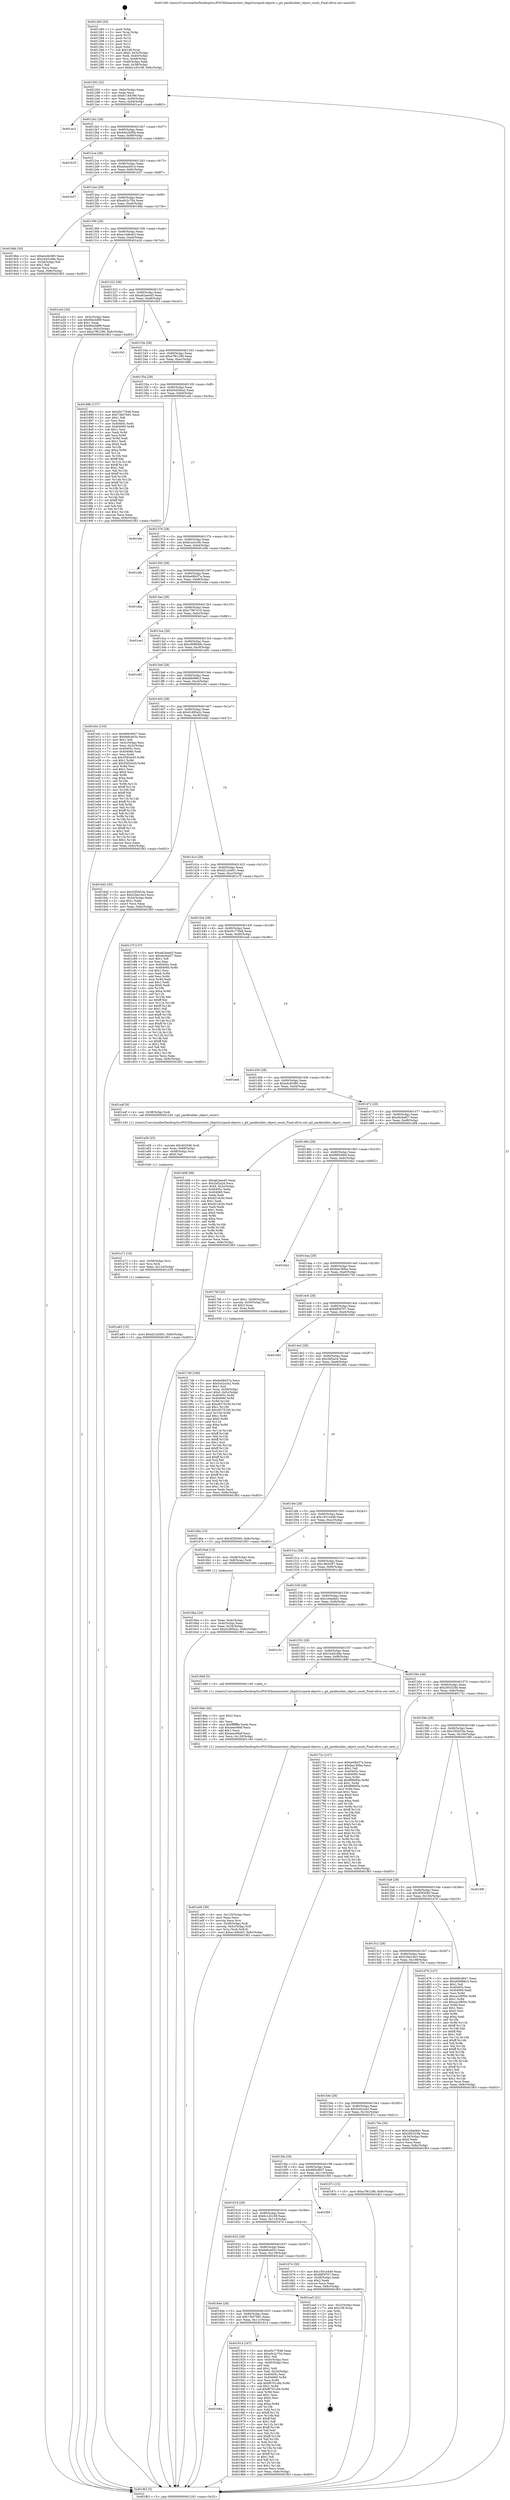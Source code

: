 digraph "0x401260" {
  label = "0x401260 (/mnt/c/Users/mathe/Desktop/tcc/POCII/binaries/extr_libgit2srcpack-objects.c_git_packbuilder_object_count_Final-ollvm.out::main(0))"
  labelloc = "t"
  node[shape=record]

  Entry [label="",width=0.3,height=0.3,shape=circle,fillcolor=black,style=filled]
  "0x401292" [label="{
     0x401292 [32]\l
     | [instrs]\l
     &nbsp;&nbsp;0x401292 \<+6\>: mov -0x8c(%rbp),%eax\l
     &nbsp;&nbsp;0x401298 \<+2\>: mov %eax,%ecx\l
     &nbsp;&nbsp;0x40129a \<+6\>: sub $0x91184399,%ecx\l
     &nbsp;&nbsp;0x4012a0 \<+6\>: mov %eax,-0x90(%rbp)\l
     &nbsp;&nbsp;0x4012a6 \<+6\>: mov %ecx,-0x94(%rbp)\l
     &nbsp;&nbsp;0x4012ac \<+6\>: je 0000000000401ac3 \<main+0x863\>\l
  }"]
  "0x401ac3" [label="{
     0x401ac3\l
  }", style=dashed]
  "0x4012b2" [label="{
     0x4012b2 [28]\l
     | [instrs]\l
     &nbsp;&nbsp;0x4012b2 \<+5\>: jmp 00000000004012b7 \<main+0x57\>\l
     &nbsp;&nbsp;0x4012b7 \<+6\>: mov -0x90(%rbp),%eax\l
     &nbsp;&nbsp;0x4012bd \<+5\>: sub $0x94e2b95b,%eax\l
     &nbsp;&nbsp;0x4012c2 \<+6\>: mov %eax,-0x98(%rbp)\l
     &nbsp;&nbsp;0x4012c8 \<+6\>: je 0000000000401b35 \<main+0x8d5\>\l
  }"]
  Exit [label="",width=0.3,height=0.3,shape=circle,fillcolor=black,style=filled,peripheries=2]
  "0x401b35" [label="{
     0x401b35\l
  }", style=dashed]
  "0x4012ce" [label="{
     0x4012ce [28]\l
     | [instrs]\l
     &nbsp;&nbsp;0x4012ce \<+5\>: jmp 00000000004012d3 \<main+0x73\>\l
     &nbsp;&nbsp;0x4012d3 \<+6\>: mov -0x90(%rbp),%eax\l
     &nbsp;&nbsp;0x4012d9 \<+5\>: sub $0xa0aa491d,%eax\l
     &nbsp;&nbsp;0x4012de \<+6\>: mov %eax,-0x9c(%rbp)\l
     &nbsp;&nbsp;0x4012e4 \<+6\>: je 0000000000401b57 \<main+0x8f7\>\l
  }"]
  "0x401a83" [label="{
     0x401a83 [15]\l
     | [instrs]\l
     &nbsp;&nbsp;0x401a83 \<+10\>: movl $0xd21a3d01,-0x8c(%rbp)\l
     &nbsp;&nbsp;0x401a8d \<+5\>: jmp 0000000000401f63 \<main+0xd03\>\l
  }"]
  "0x401b57" [label="{
     0x401b57\l
  }", style=dashed]
  "0x4012ea" [label="{
     0x4012ea [28]\l
     | [instrs]\l
     &nbsp;&nbsp;0x4012ea \<+5\>: jmp 00000000004012ef \<main+0x8f\>\l
     &nbsp;&nbsp;0x4012ef \<+6\>: mov -0x90(%rbp),%eax\l
     &nbsp;&nbsp;0x4012f5 \<+5\>: sub $0xa0c2c704,%eax\l
     &nbsp;&nbsp;0x4012fa \<+6\>: mov %eax,-0xa0(%rbp)\l
     &nbsp;&nbsp;0x401300 \<+6\>: je 00000000004019bb \<main+0x75b\>\l
  }"]
  "0x401a71" [label="{
     0x401a71 [18]\l
     | [instrs]\l
     &nbsp;&nbsp;0x401a71 \<+4\>: mov -0x58(%rbp),%rsi\l
     &nbsp;&nbsp;0x401a75 \<+3\>: mov %rsi,%rdi\l
     &nbsp;&nbsp;0x401a78 \<+6\>: mov %eax,-0x124(%rbp)\l
     &nbsp;&nbsp;0x401a7e \<+5\>: call 0000000000401030 \<free@plt\>\l
     | [calls]\l
     &nbsp;&nbsp;0x401030 \{1\} (unknown)\l
  }"]
  "0x4019bb" [label="{
     0x4019bb [30]\l
     | [instrs]\l
     &nbsp;&nbsp;0x4019bb \<+5\>: mov $0xe4c8c985,%eax\l
     &nbsp;&nbsp;0x4019c0 \<+5\>: mov $0x2445c48e,%ecx\l
     &nbsp;&nbsp;0x4019c5 \<+3\>: mov -0x2d(%rbp),%dl\l
     &nbsp;&nbsp;0x4019c8 \<+3\>: test $0x1,%dl\l
     &nbsp;&nbsp;0x4019cb \<+3\>: cmovne %ecx,%eax\l
     &nbsp;&nbsp;0x4019ce \<+6\>: mov %eax,-0x8c(%rbp)\l
     &nbsp;&nbsp;0x4019d4 \<+5\>: jmp 0000000000401f63 \<main+0xd03\>\l
  }"]
  "0x401306" [label="{
     0x401306 [28]\l
     | [instrs]\l
     &nbsp;&nbsp;0x401306 \<+5\>: jmp 000000000040130b \<main+0xab\>\l
     &nbsp;&nbsp;0x40130b \<+6\>: mov -0x90(%rbp),%eax\l
     &nbsp;&nbsp;0x401311 \<+5\>: sub $0xa1446a03,%eax\l
     &nbsp;&nbsp;0x401316 \<+6\>: mov %eax,-0xa4(%rbp)\l
     &nbsp;&nbsp;0x40131c \<+6\>: je 0000000000401a2d \<main+0x7cd\>\l
  }"]
  "0x401a58" [label="{
     0x401a58 [25]\l
     | [instrs]\l
     &nbsp;&nbsp;0x401a58 \<+10\>: movabs $0x4020d6,%rdi\l
     &nbsp;&nbsp;0x401a62 \<+4\>: mov %rax,-0x68(%rbp)\l
     &nbsp;&nbsp;0x401a66 \<+4\>: mov -0x68(%rbp),%rsi\l
     &nbsp;&nbsp;0x401a6a \<+2\>: mov $0x0,%al\l
     &nbsp;&nbsp;0x401a6c \<+5\>: call 0000000000401040 \<printf@plt\>\l
     | [calls]\l
     &nbsp;&nbsp;0x401040 \{1\} (unknown)\l
  }"]
  "0x401a2d" [label="{
     0x401a2d [34]\l
     | [instrs]\l
     &nbsp;&nbsp;0x401a2d \<+3\>: mov -0x5c(%rbp),%eax\l
     &nbsp;&nbsp;0x401a30 \<+5\>: sub $0x90ecb8f9,%eax\l
     &nbsp;&nbsp;0x401a35 \<+3\>: add $0x1,%eax\l
     &nbsp;&nbsp;0x401a38 \<+5\>: add $0x90ecb8f9,%eax\l
     &nbsp;&nbsp;0x401a3d \<+3\>: mov %eax,-0x5c(%rbp)\l
     &nbsp;&nbsp;0x401a40 \<+10\>: movl $0xa7f61296,-0x8c(%rbp)\l
     &nbsp;&nbsp;0x401a4a \<+5\>: jmp 0000000000401f63 \<main+0xd03\>\l
  }"]
  "0x401322" [label="{
     0x401322 [28]\l
     | [instrs]\l
     &nbsp;&nbsp;0x401322 \<+5\>: jmp 0000000000401327 \<main+0xc7\>\l
     &nbsp;&nbsp;0x401327 \<+6\>: mov -0x90(%rbp),%eax\l
     &nbsp;&nbsp;0x40132d \<+5\>: sub $0xa62aee45,%eax\l
     &nbsp;&nbsp;0x401332 \<+6\>: mov %eax,-0xa8(%rbp)\l
     &nbsp;&nbsp;0x401338 \<+6\>: je 0000000000401f43 \<main+0xce3\>\l
  }"]
  "0x401a06" [label="{
     0x401a06 [39]\l
     | [instrs]\l
     &nbsp;&nbsp;0x401a06 \<+6\>: mov -0x120(%rbp),%ecx\l
     &nbsp;&nbsp;0x401a0c \<+3\>: imul %eax,%ecx\l
     &nbsp;&nbsp;0x401a0f \<+3\>: movslq %ecx,%rsi\l
     &nbsp;&nbsp;0x401a12 \<+4\>: mov -0x58(%rbp),%rdi\l
     &nbsp;&nbsp;0x401a16 \<+4\>: movslq -0x5c(%rbp),%r8\l
     &nbsp;&nbsp;0x401a1a \<+4\>: mov %rsi,(%rdi,%r8,8)\l
     &nbsp;&nbsp;0x401a1e \<+10\>: movl $0xa1446a03,-0x8c(%rbp)\l
     &nbsp;&nbsp;0x401a28 \<+5\>: jmp 0000000000401f63 \<main+0xd03\>\l
  }"]
  "0x401f43" [label="{
     0x401f43\l
  }", style=dashed]
  "0x40133e" [label="{
     0x40133e [28]\l
     | [instrs]\l
     &nbsp;&nbsp;0x40133e \<+5\>: jmp 0000000000401343 \<main+0xe3\>\l
     &nbsp;&nbsp;0x401343 \<+6\>: mov -0x90(%rbp),%eax\l
     &nbsp;&nbsp;0x401349 \<+5\>: sub $0xa7f61296,%eax\l
     &nbsp;&nbsp;0x40134e \<+6\>: mov %eax,-0xac(%rbp)\l
     &nbsp;&nbsp;0x401354 \<+6\>: je 000000000040188b \<main+0x62b\>\l
  }"]
  "0x4019de" [label="{
     0x4019de [40]\l
     | [instrs]\l
     &nbsp;&nbsp;0x4019de \<+5\>: mov $0x2,%ecx\l
     &nbsp;&nbsp;0x4019e3 \<+1\>: cltd\l
     &nbsp;&nbsp;0x4019e4 \<+2\>: idiv %ecx\l
     &nbsp;&nbsp;0x4019e6 \<+6\>: imul $0xfffffffe,%edx,%ecx\l
     &nbsp;&nbsp;0x4019ec \<+6\>: sub $0xaeec66ef,%ecx\l
     &nbsp;&nbsp;0x4019f2 \<+3\>: add $0x1,%ecx\l
     &nbsp;&nbsp;0x4019f5 \<+6\>: add $0xaeec66ef,%ecx\l
     &nbsp;&nbsp;0x4019fb \<+6\>: mov %ecx,-0x120(%rbp)\l
     &nbsp;&nbsp;0x401a01 \<+5\>: call 0000000000401160 \<next_i\>\l
     | [calls]\l
     &nbsp;&nbsp;0x401160 \{1\} (/mnt/c/Users/mathe/Desktop/tcc/POCII/binaries/extr_libgit2srcpack-objects.c_git_packbuilder_object_count_Final-ollvm.out::next_i)\l
  }"]
  "0x40188b" [label="{
     0x40188b [137]\l
     | [instrs]\l
     &nbsp;&nbsp;0x40188b \<+5\>: mov $0xd5c77848,%eax\l
     &nbsp;&nbsp;0x401890 \<+5\>: mov $0x73b07b91,%ecx\l
     &nbsp;&nbsp;0x401895 \<+2\>: mov $0x1,%dl\l
     &nbsp;&nbsp;0x401897 \<+2\>: xor %esi,%esi\l
     &nbsp;&nbsp;0x401899 \<+7\>: mov 0x40405c,%edi\l
     &nbsp;&nbsp;0x4018a0 \<+8\>: mov 0x404060,%r8d\l
     &nbsp;&nbsp;0x4018a8 \<+3\>: sub $0x1,%esi\l
     &nbsp;&nbsp;0x4018ab \<+3\>: mov %edi,%r9d\l
     &nbsp;&nbsp;0x4018ae \<+3\>: add %esi,%r9d\l
     &nbsp;&nbsp;0x4018b1 \<+4\>: imul %r9d,%edi\l
     &nbsp;&nbsp;0x4018b5 \<+3\>: and $0x1,%edi\l
     &nbsp;&nbsp;0x4018b8 \<+3\>: cmp $0x0,%edi\l
     &nbsp;&nbsp;0x4018bb \<+4\>: sete %r10b\l
     &nbsp;&nbsp;0x4018bf \<+4\>: cmp $0xa,%r8d\l
     &nbsp;&nbsp;0x4018c3 \<+4\>: setl %r11b\l
     &nbsp;&nbsp;0x4018c7 \<+3\>: mov %r10b,%bl\l
     &nbsp;&nbsp;0x4018ca \<+3\>: xor $0xff,%bl\l
     &nbsp;&nbsp;0x4018cd \<+3\>: mov %r11b,%r14b\l
     &nbsp;&nbsp;0x4018d0 \<+4\>: xor $0xff,%r14b\l
     &nbsp;&nbsp;0x4018d4 \<+3\>: xor $0x1,%dl\l
     &nbsp;&nbsp;0x4018d7 \<+3\>: mov %bl,%r15b\l
     &nbsp;&nbsp;0x4018da \<+4\>: and $0xff,%r15b\l
     &nbsp;&nbsp;0x4018de \<+3\>: and %dl,%r10b\l
     &nbsp;&nbsp;0x4018e1 \<+3\>: mov %r14b,%r12b\l
     &nbsp;&nbsp;0x4018e4 \<+4\>: and $0xff,%r12b\l
     &nbsp;&nbsp;0x4018e8 \<+3\>: and %dl,%r11b\l
     &nbsp;&nbsp;0x4018eb \<+3\>: or %r10b,%r15b\l
     &nbsp;&nbsp;0x4018ee \<+3\>: or %r11b,%r12b\l
     &nbsp;&nbsp;0x4018f1 \<+3\>: xor %r12b,%r15b\l
     &nbsp;&nbsp;0x4018f4 \<+3\>: or %r14b,%bl\l
     &nbsp;&nbsp;0x4018f7 \<+3\>: xor $0xff,%bl\l
     &nbsp;&nbsp;0x4018fa \<+3\>: or $0x1,%dl\l
     &nbsp;&nbsp;0x4018fd \<+2\>: and %dl,%bl\l
     &nbsp;&nbsp;0x4018ff \<+3\>: or %bl,%r15b\l
     &nbsp;&nbsp;0x401902 \<+4\>: test $0x1,%r15b\l
     &nbsp;&nbsp;0x401906 \<+3\>: cmovne %ecx,%eax\l
     &nbsp;&nbsp;0x401909 \<+6\>: mov %eax,-0x8c(%rbp)\l
     &nbsp;&nbsp;0x40190f \<+5\>: jmp 0000000000401f63 \<main+0xd03\>\l
  }"]
  "0x40135a" [label="{
     0x40135a [28]\l
     | [instrs]\l
     &nbsp;&nbsp;0x40135a \<+5\>: jmp 000000000040135f \<main+0xff\>\l
     &nbsp;&nbsp;0x40135f \<+6\>: mov -0x90(%rbp),%eax\l
     &nbsp;&nbsp;0x401365 \<+5\>: sub $0xb5d340a2,%eax\l
     &nbsp;&nbsp;0x40136a \<+6\>: mov %eax,-0xb0(%rbp)\l
     &nbsp;&nbsp;0x401370 \<+6\>: je 0000000000401efa \<main+0xc9a\>\l
  }"]
  "0x40166a" [label="{
     0x40166a\l
  }", style=dashed]
  "0x401efa" [label="{
     0x401efa\l
  }", style=dashed]
  "0x401376" [label="{
     0x401376 [28]\l
     | [instrs]\l
     &nbsp;&nbsp;0x401376 \<+5\>: jmp 000000000040137b \<main+0x11b\>\l
     &nbsp;&nbsp;0x40137b \<+6\>: mov -0x90(%rbp),%eax\l
     &nbsp;&nbsp;0x401381 \<+5\>: sub $0xbca3cc0b,%eax\l
     &nbsp;&nbsp;0x401386 \<+6\>: mov %eax,-0xb4(%rbp)\l
     &nbsp;&nbsp;0x40138c \<+6\>: je 0000000000401c6b \<main+0xa0b\>\l
  }"]
  "0x401914" [label="{
     0x401914 [167]\l
     | [instrs]\l
     &nbsp;&nbsp;0x401914 \<+5\>: mov $0xd5c77848,%eax\l
     &nbsp;&nbsp;0x401919 \<+5\>: mov $0xa0c2c704,%ecx\l
     &nbsp;&nbsp;0x40191e \<+2\>: mov $0x1,%dl\l
     &nbsp;&nbsp;0x401920 \<+3\>: mov -0x5c(%rbp),%esi\l
     &nbsp;&nbsp;0x401923 \<+3\>: cmp -0x50(%rbp),%esi\l
     &nbsp;&nbsp;0x401926 \<+4\>: setl %dil\l
     &nbsp;&nbsp;0x40192a \<+4\>: and $0x1,%dil\l
     &nbsp;&nbsp;0x40192e \<+4\>: mov %dil,-0x2d(%rbp)\l
     &nbsp;&nbsp;0x401932 \<+7\>: mov 0x40405c,%esi\l
     &nbsp;&nbsp;0x401939 \<+8\>: mov 0x404060,%r8d\l
     &nbsp;&nbsp;0x401941 \<+3\>: mov %esi,%r9d\l
     &nbsp;&nbsp;0x401944 \<+7\>: add $0xf6701c6b,%r9d\l
     &nbsp;&nbsp;0x40194b \<+4\>: sub $0x1,%r9d\l
     &nbsp;&nbsp;0x40194f \<+7\>: sub $0xf6701c6b,%r9d\l
     &nbsp;&nbsp;0x401956 \<+4\>: imul %r9d,%esi\l
     &nbsp;&nbsp;0x40195a \<+3\>: and $0x1,%esi\l
     &nbsp;&nbsp;0x40195d \<+3\>: cmp $0x0,%esi\l
     &nbsp;&nbsp;0x401960 \<+4\>: sete %dil\l
     &nbsp;&nbsp;0x401964 \<+4\>: cmp $0xa,%r8d\l
     &nbsp;&nbsp;0x401968 \<+4\>: setl %r10b\l
     &nbsp;&nbsp;0x40196c \<+3\>: mov %dil,%r11b\l
     &nbsp;&nbsp;0x40196f \<+4\>: xor $0xff,%r11b\l
     &nbsp;&nbsp;0x401973 \<+3\>: mov %r10b,%bl\l
     &nbsp;&nbsp;0x401976 \<+3\>: xor $0xff,%bl\l
     &nbsp;&nbsp;0x401979 \<+3\>: xor $0x1,%dl\l
     &nbsp;&nbsp;0x40197c \<+3\>: mov %r11b,%r14b\l
     &nbsp;&nbsp;0x40197f \<+4\>: and $0xff,%r14b\l
     &nbsp;&nbsp;0x401983 \<+3\>: and %dl,%dil\l
     &nbsp;&nbsp;0x401986 \<+3\>: mov %bl,%r15b\l
     &nbsp;&nbsp;0x401989 \<+4\>: and $0xff,%r15b\l
     &nbsp;&nbsp;0x40198d \<+3\>: and %dl,%r10b\l
     &nbsp;&nbsp;0x401990 \<+3\>: or %dil,%r14b\l
     &nbsp;&nbsp;0x401993 \<+3\>: or %r10b,%r15b\l
     &nbsp;&nbsp;0x401996 \<+3\>: xor %r15b,%r14b\l
     &nbsp;&nbsp;0x401999 \<+3\>: or %bl,%r11b\l
     &nbsp;&nbsp;0x40199c \<+4\>: xor $0xff,%r11b\l
     &nbsp;&nbsp;0x4019a0 \<+3\>: or $0x1,%dl\l
     &nbsp;&nbsp;0x4019a3 \<+3\>: and %dl,%r11b\l
     &nbsp;&nbsp;0x4019a6 \<+3\>: or %r11b,%r14b\l
     &nbsp;&nbsp;0x4019a9 \<+4\>: test $0x1,%r14b\l
     &nbsp;&nbsp;0x4019ad \<+3\>: cmovne %ecx,%eax\l
     &nbsp;&nbsp;0x4019b0 \<+6\>: mov %eax,-0x8c(%rbp)\l
     &nbsp;&nbsp;0x4019b6 \<+5\>: jmp 0000000000401f63 \<main+0xd03\>\l
  }"]
  "0x401c6b" [label="{
     0x401c6b\l
  }", style=dashed]
  "0x401392" [label="{
     0x401392 [28]\l
     | [instrs]\l
     &nbsp;&nbsp;0x401392 \<+5\>: jmp 0000000000401397 \<main+0x137\>\l
     &nbsp;&nbsp;0x401397 \<+6\>: mov -0x90(%rbp),%eax\l
     &nbsp;&nbsp;0x40139d \<+5\>: sub $0xbe08437a,%eax\l
     &nbsp;&nbsp;0x4013a2 \<+6\>: mov %eax,-0xb8(%rbp)\l
     &nbsp;&nbsp;0x4013a8 \<+6\>: je 0000000000401eba \<main+0xc5a\>\l
  }"]
  "0x40164e" [label="{
     0x40164e [28]\l
     | [instrs]\l
     &nbsp;&nbsp;0x40164e \<+5\>: jmp 0000000000401653 \<main+0x3f3\>\l
     &nbsp;&nbsp;0x401653 \<+6\>: mov -0x90(%rbp),%eax\l
     &nbsp;&nbsp;0x401659 \<+5\>: sub $0x73b07b91,%eax\l
     &nbsp;&nbsp;0x40165e \<+6\>: mov %eax,-0x11c(%rbp)\l
     &nbsp;&nbsp;0x401664 \<+6\>: je 0000000000401914 \<main+0x6b4\>\l
  }"]
  "0x401eba" [label="{
     0x401eba\l
  }", style=dashed]
  "0x4013ae" [label="{
     0x4013ae [28]\l
     | [instrs]\l
     &nbsp;&nbsp;0x4013ae \<+5\>: jmp 00000000004013b3 \<main+0x153\>\l
     &nbsp;&nbsp;0x4013b3 \<+6\>: mov -0x90(%rbp),%eax\l
     &nbsp;&nbsp;0x4013b9 \<+5\>: sub $0xc7967e10,%eax\l
     &nbsp;&nbsp;0x4013be \<+6\>: mov %eax,-0xbc(%rbp)\l
     &nbsp;&nbsp;0x4013c4 \<+6\>: je 0000000000401ae1 \<main+0x881\>\l
  }"]
  "0x401ea5" [label="{
     0x401ea5 [21]\l
     | [instrs]\l
     &nbsp;&nbsp;0x401ea5 \<+3\>: mov -0x2c(%rbp),%eax\l
     &nbsp;&nbsp;0x401ea8 \<+7\>: add $0x108,%rsp\l
     &nbsp;&nbsp;0x401eaf \<+1\>: pop %rbx\l
     &nbsp;&nbsp;0x401eb0 \<+2\>: pop %r12\l
     &nbsp;&nbsp;0x401eb2 \<+2\>: pop %r13\l
     &nbsp;&nbsp;0x401eb4 \<+2\>: pop %r14\l
     &nbsp;&nbsp;0x401eb6 \<+2\>: pop %r15\l
     &nbsp;&nbsp;0x401eb8 \<+1\>: pop %rbp\l
     &nbsp;&nbsp;0x401eb9 \<+1\>: ret\l
  }"]
  "0x401ae1" [label="{
     0x401ae1\l
  }", style=dashed]
  "0x4013ca" [label="{
     0x4013ca [28]\l
     | [instrs]\l
     &nbsp;&nbsp;0x4013ca \<+5\>: jmp 00000000004013cf \<main+0x16f\>\l
     &nbsp;&nbsp;0x4013cf \<+6\>: mov -0x90(%rbp),%eax\l
     &nbsp;&nbsp;0x4013d5 \<+5\>: sub $0xc999648c,%eax\l
     &nbsp;&nbsp;0x4013da \<+6\>: mov %eax,-0xc0(%rbp)\l
     &nbsp;&nbsp;0x4013e0 \<+6\>: je 0000000000401a92 \<main+0x832\>\l
  }"]
  "0x4017d6" [label="{
     0x4017d6 [166]\l
     | [instrs]\l
     &nbsp;&nbsp;0x4017d6 \<+5\>: mov $0xbe08437a,%ecx\l
     &nbsp;&nbsp;0x4017db \<+5\>: mov $0x5c42ccb2,%edx\l
     &nbsp;&nbsp;0x4017e0 \<+3\>: mov $0x1,%sil\l
     &nbsp;&nbsp;0x4017e3 \<+4\>: mov %rax,-0x58(%rbp)\l
     &nbsp;&nbsp;0x4017e7 \<+7\>: movl $0x0,-0x5c(%rbp)\l
     &nbsp;&nbsp;0x4017ee \<+8\>: mov 0x40405c,%r8d\l
     &nbsp;&nbsp;0x4017f6 \<+8\>: mov 0x404060,%r9d\l
     &nbsp;&nbsp;0x4017fe \<+3\>: mov %r8d,%r10d\l
     &nbsp;&nbsp;0x401801 \<+7\>: sub $0xc8375236,%r10d\l
     &nbsp;&nbsp;0x401808 \<+4\>: sub $0x1,%r10d\l
     &nbsp;&nbsp;0x40180c \<+7\>: add $0xc8375236,%r10d\l
     &nbsp;&nbsp;0x401813 \<+4\>: imul %r10d,%r8d\l
     &nbsp;&nbsp;0x401817 \<+4\>: and $0x1,%r8d\l
     &nbsp;&nbsp;0x40181b \<+4\>: cmp $0x0,%r8d\l
     &nbsp;&nbsp;0x40181f \<+4\>: sete %r11b\l
     &nbsp;&nbsp;0x401823 \<+4\>: cmp $0xa,%r9d\l
     &nbsp;&nbsp;0x401827 \<+3\>: setl %bl\l
     &nbsp;&nbsp;0x40182a \<+3\>: mov %r11b,%r14b\l
     &nbsp;&nbsp;0x40182d \<+4\>: xor $0xff,%r14b\l
     &nbsp;&nbsp;0x401831 \<+3\>: mov %bl,%r15b\l
     &nbsp;&nbsp;0x401834 \<+4\>: xor $0xff,%r15b\l
     &nbsp;&nbsp;0x401838 \<+4\>: xor $0x1,%sil\l
     &nbsp;&nbsp;0x40183c \<+3\>: mov %r14b,%r12b\l
     &nbsp;&nbsp;0x40183f \<+4\>: and $0xff,%r12b\l
     &nbsp;&nbsp;0x401843 \<+3\>: and %sil,%r11b\l
     &nbsp;&nbsp;0x401846 \<+3\>: mov %r15b,%r13b\l
     &nbsp;&nbsp;0x401849 \<+4\>: and $0xff,%r13b\l
     &nbsp;&nbsp;0x40184d \<+3\>: and %sil,%bl\l
     &nbsp;&nbsp;0x401850 \<+3\>: or %r11b,%r12b\l
     &nbsp;&nbsp;0x401853 \<+3\>: or %bl,%r13b\l
     &nbsp;&nbsp;0x401856 \<+3\>: xor %r13b,%r12b\l
     &nbsp;&nbsp;0x401859 \<+3\>: or %r15b,%r14b\l
     &nbsp;&nbsp;0x40185c \<+4\>: xor $0xff,%r14b\l
     &nbsp;&nbsp;0x401860 \<+4\>: or $0x1,%sil\l
     &nbsp;&nbsp;0x401864 \<+3\>: and %sil,%r14b\l
     &nbsp;&nbsp;0x401867 \<+3\>: or %r14b,%r12b\l
     &nbsp;&nbsp;0x40186a \<+4\>: test $0x1,%r12b\l
     &nbsp;&nbsp;0x40186e \<+3\>: cmovne %edx,%ecx\l
     &nbsp;&nbsp;0x401871 \<+6\>: mov %ecx,-0x8c(%rbp)\l
     &nbsp;&nbsp;0x401877 \<+5\>: jmp 0000000000401f63 \<main+0xd03\>\l
  }"]
  "0x401a92" [label="{
     0x401a92\l
  }", style=dashed]
  "0x4013e6" [label="{
     0x4013e6 [28]\l
     | [instrs]\l
     &nbsp;&nbsp;0x4013e6 \<+5\>: jmp 00000000004013eb \<main+0x18b\>\l
     &nbsp;&nbsp;0x4013eb \<+6\>: mov -0x90(%rbp),%eax\l
     &nbsp;&nbsp;0x4013f1 \<+5\>: sub $0xd0b988c3,%eax\l
     &nbsp;&nbsp;0x4013f6 \<+6\>: mov %eax,-0xc4(%rbp)\l
     &nbsp;&nbsp;0x4013fc \<+6\>: je 0000000000401e0c \<main+0xbac\>\l
  }"]
  "0x4016ba" [label="{
     0x4016ba [24]\l
     | [instrs]\l
     &nbsp;&nbsp;0x4016ba \<+3\>: mov %eax,-0x4c(%rbp)\l
     &nbsp;&nbsp;0x4016bd \<+3\>: mov -0x4c(%rbp),%eax\l
     &nbsp;&nbsp;0x4016c0 \<+3\>: mov %eax,-0x34(%rbp)\l
     &nbsp;&nbsp;0x4016c3 \<+10\>: movl $0xd1d95a2c,-0x8c(%rbp)\l
     &nbsp;&nbsp;0x4016cd \<+5\>: jmp 0000000000401f63 \<main+0xd03\>\l
  }"]
  "0x401e0c" [label="{
     0x401e0c [153]\l
     | [instrs]\l
     &nbsp;&nbsp;0x401e0c \<+5\>: mov $0x66fcd947,%eax\l
     &nbsp;&nbsp;0x401e11 \<+5\>: mov $0x6e6ce03c,%ecx\l
     &nbsp;&nbsp;0x401e16 \<+2\>: mov $0x1,%dl\l
     &nbsp;&nbsp;0x401e18 \<+3\>: mov -0x3c(%rbp),%esi\l
     &nbsp;&nbsp;0x401e1b \<+3\>: mov %esi,-0x2c(%rbp)\l
     &nbsp;&nbsp;0x401e1e \<+7\>: mov 0x40405c,%esi\l
     &nbsp;&nbsp;0x401e25 \<+7\>: mov 0x404060,%edi\l
     &nbsp;&nbsp;0x401e2c \<+3\>: mov %esi,%r8d\l
     &nbsp;&nbsp;0x401e2f \<+7\>: sub $0x55834cf3,%r8d\l
     &nbsp;&nbsp;0x401e36 \<+4\>: sub $0x1,%r8d\l
     &nbsp;&nbsp;0x401e3a \<+7\>: add $0x55834cf3,%r8d\l
     &nbsp;&nbsp;0x401e41 \<+4\>: imul %r8d,%esi\l
     &nbsp;&nbsp;0x401e45 \<+3\>: and $0x1,%esi\l
     &nbsp;&nbsp;0x401e48 \<+3\>: cmp $0x0,%esi\l
     &nbsp;&nbsp;0x401e4b \<+4\>: sete %r9b\l
     &nbsp;&nbsp;0x401e4f \<+3\>: cmp $0xa,%edi\l
     &nbsp;&nbsp;0x401e52 \<+4\>: setl %r10b\l
     &nbsp;&nbsp;0x401e56 \<+3\>: mov %r9b,%r11b\l
     &nbsp;&nbsp;0x401e59 \<+4\>: xor $0xff,%r11b\l
     &nbsp;&nbsp;0x401e5d \<+3\>: mov %r10b,%bl\l
     &nbsp;&nbsp;0x401e60 \<+3\>: xor $0xff,%bl\l
     &nbsp;&nbsp;0x401e63 \<+3\>: xor $0x1,%dl\l
     &nbsp;&nbsp;0x401e66 \<+3\>: mov %r11b,%r14b\l
     &nbsp;&nbsp;0x401e69 \<+4\>: and $0xff,%r14b\l
     &nbsp;&nbsp;0x401e6d \<+3\>: and %dl,%r9b\l
     &nbsp;&nbsp;0x401e70 \<+3\>: mov %bl,%r15b\l
     &nbsp;&nbsp;0x401e73 \<+4\>: and $0xff,%r15b\l
     &nbsp;&nbsp;0x401e77 \<+3\>: and %dl,%r10b\l
     &nbsp;&nbsp;0x401e7a \<+3\>: or %r9b,%r14b\l
     &nbsp;&nbsp;0x401e7d \<+3\>: or %r10b,%r15b\l
     &nbsp;&nbsp;0x401e80 \<+3\>: xor %r15b,%r14b\l
     &nbsp;&nbsp;0x401e83 \<+3\>: or %bl,%r11b\l
     &nbsp;&nbsp;0x401e86 \<+4\>: xor $0xff,%r11b\l
     &nbsp;&nbsp;0x401e8a \<+3\>: or $0x1,%dl\l
     &nbsp;&nbsp;0x401e8d \<+3\>: and %dl,%r11b\l
     &nbsp;&nbsp;0x401e90 \<+3\>: or %r11b,%r14b\l
     &nbsp;&nbsp;0x401e93 \<+4\>: test $0x1,%r14b\l
     &nbsp;&nbsp;0x401e97 \<+3\>: cmovne %ecx,%eax\l
     &nbsp;&nbsp;0x401e9a \<+6\>: mov %eax,-0x8c(%rbp)\l
     &nbsp;&nbsp;0x401ea0 \<+5\>: jmp 0000000000401f63 \<main+0xd03\>\l
  }"]
  "0x401402" [label="{
     0x401402 [28]\l
     | [instrs]\l
     &nbsp;&nbsp;0x401402 \<+5\>: jmp 0000000000401407 \<main+0x1a7\>\l
     &nbsp;&nbsp;0x401407 \<+6\>: mov -0x90(%rbp),%eax\l
     &nbsp;&nbsp;0x40140d \<+5\>: sub $0xd1d95a2c,%eax\l
     &nbsp;&nbsp;0x401412 \<+6\>: mov %eax,-0xc8(%rbp)\l
     &nbsp;&nbsp;0x401418 \<+6\>: je 00000000004016d2 \<main+0x472\>\l
  }"]
  "0x401260" [label="{
     0x401260 [50]\l
     | [instrs]\l
     &nbsp;&nbsp;0x401260 \<+1\>: push %rbp\l
     &nbsp;&nbsp;0x401261 \<+3\>: mov %rsp,%rbp\l
     &nbsp;&nbsp;0x401264 \<+2\>: push %r15\l
     &nbsp;&nbsp;0x401266 \<+2\>: push %r14\l
     &nbsp;&nbsp;0x401268 \<+2\>: push %r13\l
     &nbsp;&nbsp;0x40126a \<+2\>: push %r12\l
     &nbsp;&nbsp;0x40126c \<+1\>: push %rbx\l
     &nbsp;&nbsp;0x40126d \<+7\>: sub $0x108,%rsp\l
     &nbsp;&nbsp;0x401274 \<+7\>: movl $0x0,-0x3c(%rbp)\l
     &nbsp;&nbsp;0x40127b \<+3\>: mov %edi,-0x40(%rbp)\l
     &nbsp;&nbsp;0x40127e \<+4\>: mov %rsi,-0x48(%rbp)\l
     &nbsp;&nbsp;0x401282 \<+3\>: mov -0x40(%rbp),%edi\l
     &nbsp;&nbsp;0x401285 \<+3\>: mov %edi,-0x38(%rbp)\l
     &nbsp;&nbsp;0x401288 \<+10\>: movl $0x6c1d3108,-0x8c(%rbp)\l
  }"]
  "0x4016d2" [label="{
     0x4016d2 [30]\l
     | [instrs]\l
     &nbsp;&nbsp;0x4016d2 \<+5\>: mov $0x33f2b53e,%eax\l
     &nbsp;&nbsp;0x4016d7 \<+5\>: mov $0x52be16e3,%ecx\l
     &nbsp;&nbsp;0x4016dc \<+3\>: mov -0x34(%rbp),%edx\l
     &nbsp;&nbsp;0x4016df \<+3\>: cmp $0x1,%edx\l
     &nbsp;&nbsp;0x4016e2 \<+3\>: cmovl %ecx,%eax\l
     &nbsp;&nbsp;0x4016e5 \<+6\>: mov %eax,-0x8c(%rbp)\l
     &nbsp;&nbsp;0x4016eb \<+5\>: jmp 0000000000401f63 \<main+0xd03\>\l
  }"]
  "0x40141e" [label="{
     0x40141e [28]\l
     | [instrs]\l
     &nbsp;&nbsp;0x40141e \<+5\>: jmp 0000000000401423 \<main+0x1c3\>\l
     &nbsp;&nbsp;0x401423 \<+6\>: mov -0x90(%rbp),%eax\l
     &nbsp;&nbsp;0x401429 \<+5\>: sub $0xd21a3d01,%eax\l
     &nbsp;&nbsp;0x40142e \<+6\>: mov %eax,-0xcc(%rbp)\l
     &nbsp;&nbsp;0x401434 \<+6\>: je 0000000000401c7f \<main+0xa1f\>\l
  }"]
  "0x401f63" [label="{
     0x401f63 [5]\l
     | [instrs]\l
     &nbsp;&nbsp;0x401f63 \<+5\>: jmp 0000000000401292 \<main+0x32\>\l
  }"]
  "0x401c7f" [label="{
     0x401c7f [137]\l
     | [instrs]\l
     &nbsp;&nbsp;0x401c7f \<+5\>: mov $0xa62aee45,%eax\l
     &nbsp;&nbsp;0x401c84 \<+5\>: mov $0xebcbaf27,%ecx\l
     &nbsp;&nbsp;0x401c89 \<+2\>: mov $0x1,%dl\l
     &nbsp;&nbsp;0x401c8b \<+2\>: xor %esi,%esi\l
     &nbsp;&nbsp;0x401c8d \<+7\>: mov 0x40405c,%edi\l
     &nbsp;&nbsp;0x401c94 \<+8\>: mov 0x404060,%r8d\l
     &nbsp;&nbsp;0x401c9c \<+3\>: sub $0x1,%esi\l
     &nbsp;&nbsp;0x401c9f \<+3\>: mov %edi,%r9d\l
     &nbsp;&nbsp;0x401ca2 \<+3\>: add %esi,%r9d\l
     &nbsp;&nbsp;0x401ca5 \<+4\>: imul %r9d,%edi\l
     &nbsp;&nbsp;0x401ca9 \<+3\>: and $0x1,%edi\l
     &nbsp;&nbsp;0x401cac \<+3\>: cmp $0x0,%edi\l
     &nbsp;&nbsp;0x401caf \<+4\>: sete %r10b\l
     &nbsp;&nbsp;0x401cb3 \<+4\>: cmp $0xa,%r8d\l
     &nbsp;&nbsp;0x401cb7 \<+4\>: setl %r11b\l
     &nbsp;&nbsp;0x401cbb \<+3\>: mov %r10b,%bl\l
     &nbsp;&nbsp;0x401cbe \<+3\>: xor $0xff,%bl\l
     &nbsp;&nbsp;0x401cc1 \<+3\>: mov %r11b,%r14b\l
     &nbsp;&nbsp;0x401cc4 \<+4\>: xor $0xff,%r14b\l
     &nbsp;&nbsp;0x401cc8 \<+3\>: xor $0x1,%dl\l
     &nbsp;&nbsp;0x401ccb \<+3\>: mov %bl,%r15b\l
     &nbsp;&nbsp;0x401cce \<+4\>: and $0xff,%r15b\l
     &nbsp;&nbsp;0x401cd2 \<+3\>: and %dl,%r10b\l
     &nbsp;&nbsp;0x401cd5 \<+3\>: mov %r14b,%r12b\l
     &nbsp;&nbsp;0x401cd8 \<+4\>: and $0xff,%r12b\l
     &nbsp;&nbsp;0x401cdc \<+3\>: and %dl,%r11b\l
     &nbsp;&nbsp;0x401cdf \<+3\>: or %r10b,%r15b\l
     &nbsp;&nbsp;0x401ce2 \<+3\>: or %r11b,%r12b\l
     &nbsp;&nbsp;0x401ce5 \<+3\>: xor %r12b,%r15b\l
     &nbsp;&nbsp;0x401ce8 \<+3\>: or %r14b,%bl\l
     &nbsp;&nbsp;0x401ceb \<+3\>: xor $0xff,%bl\l
     &nbsp;&nbsp;0x401cee \<+3\>: or $0x1,%dl\l
     &nbsp;&nbsp;0x401cf1 \<+2\>: and %dl,%bl\l
     &nbsp;&nbsp;0x401cf3 \<+3\>: or %bl,%r15b\l
     &nbsp;&nbsp;0x401cf6 \<+4\>: test $0x1,%r15b\l
     &nbsp;&nbsp;0x401cfa \<+3\>: cmovne %ecx,%eax\l
     &nbsp;&nbsp;0x401cfd \<+6\>: mov %eax,-0x8c(%rbp)\l
     &nbsp;&nbsp;0x401d03 \<+5\>: jmp 0000000000401f63 \<main+0xd03\>\l
  }"]
  "0x40143a" [label="{
     0x40143a [28]\l
     | [instrs]\l
     &nbsp;&nbsp;0x40143a \<+5\>: jmp 000000000040143f \<main+0x1df\>\l
     &nbsp;&nbsp;0x40143f \<+6\>: mov -0x90(%rbp),%eax\l
     &nbsp;&nbsp;0x401445 \<+5\>: sub $0xd5c77848,%eax\l
     &nbsp;&nbsp;0x40144a \<+6\>: mov %eax,-0xd0(%rbp)\l
     &nbsp;&nbsp;0x401450 \<+6\>: je 0000000000401eeb \<main+0xc8b\>\l
  }"]
  "0x401632" [label="{
     0x401632 [28]\l
     | [instrs]\l
     &nbsp;&nbsp;0x401632 \<+5\>: jmp 0000000000401637 \<main+0x3d7\>\l
     &nbsp;&nbsp;0x401637 \<+6\>: mov -0x90(%rbp),%eax\l
     &nbsp;&nbsp;0x40163d \<+5\>: sub $0x6e6ce03c,%eax\l
     &nbsp;&nbsp;0x401642 \<+6\>: mov %eax,-0x118(%rbp)\l
     &nbsp;&nbsp;0x401648 \<+6\>: je 0000000000401ea5 \<main+0xc45\>\l
  }"]
  "0x401eeb" [label="{
     0x401eeb\l
  }", style=dashed]
  "0x401456" [label="{
     0x401456 [28]\l
     | [instrs]\l
     &nbsp;&nbsp;0x401456 \<+5\>: jmp 000000000040145b \<main+0x1fb\>\l
     &nbsp;&nbsp;0x40145b \<+6\>: mov -0x90(%rbp),%eax\l
     &nbsp;&nbsp;0x401461 \<+5\>: sub $0xe4c8c985,%eax\l
     &nbsp;&nbsp;0x401466 \<+6\>: mov %eax,-0xd4(%rbp)\l
     &nbsp;&nbsp;0x40146c \<+6\>: je 0000000000401a4f \<main+0x7ef\>\l
  }"]
  "0x401674" [label="{
     0x401674 [30]\l
     | [instrs]\l
     &nbsp;&nbsp;0x401674 \<+5\>: mov $0x1931e449,%eax\l
     &nbsp;&nbsp;0x401679 \<+5\>: mov $0xfdf3f707,%ecx\l
     &nbsp;&nbsp;0x40167e \<+3\>: mov -0x38(%rbp),%edx\l
     &nbsp;&nbsp;0x401681 \<+3\>: cmp $0x2,%edx\l
     &nbsp;&nbsp;0x401684 \<+3\>: cmovne %ecx,%eax\l
     &nbsp;&nbsp;0x401687 \<+6\>: mov %eax,-0x8c(%rbp)\l
     &nbsp;&nbsp;0x40168d \<+5\>: jmp 0000000000401f63 \<main+0xd03\>\l
  }"]
  "0x401a4f" [label="{
     0x401a4f [9]\l
     | [instrs]\l
     &nbsp;&nbsp;0x401a4f \<+4\>: mov -0x58(%rbp),%rdi\l
     &nbsp;&nbsp;0x401a53 \<+5\>: call 0000000000401240 \<git_packbuilder_object_count\>\l
     | [calls]\l
     &nbsp;&nbsp;0x401240 \{1\} (/mnt/c/Users/mathe/Desktop/tcc/POCII/binaries/extr_libgit2srcpack-objects.c_git_packbuilder_object_count_Final-ollvm.out::git_packbuilder_object_count)\l
  }"]
  "0x401472" [label="{
     0x401472 [28]\l
     | [instrs]\l
     &nbsp;&nbsp;0x401472 \<+5\>: jmp 0000000000401477 \<main+0x217\>\l
     &nbsp;&nbsp;0x401477 \<+6\>: mov -0x90(%rbp),%eax\l
     &nbsp;&nbsp;0x40147d \<+5\>: sub $0xebcbaf27,%eax\l
     &nbsp;&nbsp;0x401482 \<+6\>: mov %eax,-0xd8(%rbp)\l
     &nbsp;&nbsp;0x401488 \<+6\>: je 0000000000401d08 \<main+0xaa8\>\l
  }"]
  "0x401616" [label="{
     0x401616 [28]\l
     | [instrs]\l
     &nbsp;&nbsp;0x401616 \<+5\>: jmp 000000000040161b \<main+0x3bb\>\l
     &nbsp;&nbsp;0x40161b \<+6\>: mov -0x90(%rbp),%eax\l
     &nbsp;&nbsp;0x401621 \<+5\>: sub $0x6c1d3108,%eax\l
     &nbsp;&nbsp;0x401626 \<+6\>: mov %eax,-0x114(%rbp)\l
     &nbsp;&nbsp;0x40162c \<+6\>: je 0000000000401674 \<main+0x414\>\l
  }"]
  "0x401d08" [label="{
     0x401d08 [98]\l
     | [instrs]\l
     &nbsp;&nbsp;0x401d08 \<+5\>: mov $0xa62aee45,%eax\l
     &nbsp;&nbsp;0x401d0d \<+5\>: mov $0x2bf2a2d,%ecx\l
     &nbsp;&nbsp;0x401d12 \<+7\>: movl $0x0,-0x3c(%rbp)\l
     &nbsp;&nbsp;0x401d19 \<+7\>: mov 0x40405c,%edx\l
     &nbsp;&nbsp;0x401d20 \<+7\>: mov 0x404060,%esi\l
     &nbsp;&nbsp;0x401d27 \<+2\>: mov %edx,%edi\l
     &nbsp;&nbsp;0x401d29 \<+6\>: sub $0xd21dc5e,%edi\l
     &nbsp;&nbsp;0x401d2f \<+3\>: sub $0x1,%edi\l
     &nbsp;&nbsp;0x401d32 \<+6\>: add $0xd21dc5e,%edi\l
     &nbsp;&nbsp;0x401d38 \<+3\>: imul %edi,%edx\l
     &nbsp;&nbsp;0x401d3b \<+3\>: and $0x1,%edx\l
     &nbsp;&nbsp;0x401d3e \<+3\>: cmp $0x0,%edx\l
     &nbsp;&nbsp;0x401d41 \<+4\>: sete %r8b\l
     &nbsp;&nbsp;0x401d45 \<+3\>: cmp $0xa,%esi\l
     &nbsp;&nbsp;0x401d48 \<+4\>: setl %r9b\l
     &nbsp;&nbsp;0x401d4c \<+3\>: mov %r8b,%r10b\l
     &nbsp;&nbsp;0x401d4f \<+3\>: and %r9b,%r10b\l
     &nbsp;&nbsp;0x401d52 \<+3\>: xor %r9b,%r8b\l
     &nbsp;&nbsp;0x401d55 \<+3\>: or %r8b,%r10b\l
     &nbsp;&nbsp;0x401d58 \<+4\>: test $0x1,%r10b\l
     &nbsp;&nbsp;0x401d5c \<+3\>: cmovne %ecx,%eax\l
     &nbsp;&nbsp;0x401d5f \<+6\>: mov %eax,-0x8c(%rbp)\l
     &nbsp;&nbsp;0x401d65 \<+5\>: jmp 0000000000401f63 \<main+0xd03\>\l
  }"]
  "0x40148e" [label="{
     0x40148e [28]\l
     | [instrs]\l
     &nbsp;&nbsp;0x40148e \<+5\>: jmp 0000000000401493 \<main+0x233\>\l
     &nbsp;&nbsp;0x401493 \<+6\>: mov -0x90(%rbp),%eax\l
     &nbsp;&nbsp;0x401499 \<+5\>: sub $0xf8954fe9,%eax\l
     &nbsp;&nbsp;0x40149e \<+6\>: mov %eax,-0xdc(%rbp)\l
     &nbsp;&nbsp;0x4014a4 \<+6\>: je 0000000000401bb2 \<main+0x952\>\l
  }"]
  "0x401f59" [label="{
     0x401f59\l
  }", style=dashed]
  "0x401bb2" [label="{
     0x401bb2\l
  }", style=dashed]
  "0x4014aa" [label="{
     0x4014aa [28]\l
     | [instrs]\l
     &nbsp;&nbsp;0x4014aa \<+5\>: jmp 00000000004014af \<main+0x24f\>\l
     &nbsp;&nbsp;0x4014af \<+6\>: mov -0x90(%rbp),%eax\l
     &nbsp;&nbsp;0x4014b5 \<+5\>: sub $0xfaa180ba,%eax\l
     &nbsp;&nbsp;0x4014ba \<+6\>: mov %eax,-0xe0(%rbp)\l
     &nbsp;&nbsp;0x4014c0 \<+6\>: je 00000000004017bf \<main+0x55f\>\l
  }"]
  "0x4015fa" [label="{
     0x4015fa [28]\l
     | [instrs]\l
     &nbsp;&nbsp;0x4015fa \<+5\>: jmp 00000000004015ff \<main+0x39f\>\l
     &nbsp;&nbsp;0x4015ff \<+6\>: mov -0x90(%rbp),%eax\l
     &nbsp;&nbsp;0x401605 \<+5\>: sub $0x66fcd947,%eax\l
     &nbsp;&nbsp;0x40160a \<+6\>: mov %eax,-0x110(%rbp)\l
     &nbsp;&nbsp;0x401610 \<+6\>: je 0000000000401f59 \<main+0xcf9\>\l
  }"]
  "0x4017bf" [label="{
     0x4017bf [23]\l
     | [instrs]\l
     &nbsp;&nbsp;0x4017bf \<+7\>: movl $0x1,-0x50(%rbp)\l
     &nbsp;&nbsp;0x4017c6 \<+4\>: movslq -0x50(%rbp),%rax\l
     &nbsp;&nbsp;0x4017ca \<+4\>: shl $0x3,%rax\l
     &nbsp;&nbsp;0x4017ce \<+3\>: mov %rax,%rdi\l
     &nbsp;&nbsp;0x4017d1 \<+5\>: call 0000000000401050 \<malloc@plt\>\l
     | [calls]\l
     &nbsp;&nbsp;0x401050 \{1\} (unknown)\l
  }"]
  "0x4014c6" [label="{
     0x4014c6 [28]\l
     | [instrs]\l
     &nbsp;&nbsp;0x4014c6 \<+5\>: jmp 00000000004014cb \<main+0x26b\>\l
     &nbsp;&nbsp;0x4014cb \<+6\>: mov -0x90(%rbp),%eax\l
     &nbsp;&nbsp;0x4014d1 \<+5\>: sub $0xfdf3f707,%eax\l
     &nbsp;&nbsp;0x4014d6 \<+6\>: mov %eax,-0xe4(%rbp)\l
     &nbsp;&nbsp;0x4014dc \<+6\>: je 0000000000401692 \<main+0x432\>\l
  }"]
  "0x40187c" [label="{
     0x40187c [15]\l
     | [instrs]\l
     &nbsp;&nbsp;0x40187c \<+10\>: movl $0xa7f61296,-0x8c(%rbp)\l
     &nbsp;&nbsp;0x401886 \<+5\>: jmp 0000000000401f63 \<main+0xd03\>\l
  }"]
  "0x401692" [label="{
     0x401692\l
  }", style=dashed]
  "0x4014e2" [label="{
     0x4014e2 [28]\l
     | [instrs]\l
     &nbsp;&nbsp;0x4014e2 \<+5\>: jmp 00000000004014e7 \<main+0x287\>\l
     &nbsp;&nbsp;0x4014e7 \<+6\>: mov -0x90(%rbp),%eax\l
     &nbsp;&nbsp;0x4014ed \<+5\>: sub $0x2bf2a2d,%eax\l
     &nbsp;&nbsp;0x4014f2 \<+6\>: mov %eax,-0xe8(%rbp)\l
     &nbsp;&nbsp;0x4014f8 \<+6\>: je 0000000000401d6a \<main+0xb0a\>\l
  }"]
  "0x4015de" [label="{
     0x4015de [28]\l
     | [instrs]\l
     &nbsp;&nbsp;0x4015de \<+5\>: jmp 00000000004015e3 \<main+0x383\>\l
     &nbsp;&nbsp;0x4015e3 \<+6\>: mov -0x90(%rbp),%eax\l
     &nbsp;&nbsp;0x4015e9 \<+5\>: sub $0x5c42ccb2,%eax\l
     &nbsp;&nbsp;0x4015ee \<+6\>: mov %eax,-0x10c(%rbp)\l
     &nbsp;&nbsp;0x4015f4 \<+6\>: je 000000000040187c \<main+0x61c\>\l
  }"]
  "0x401d6a" [label="{
     0x401d6a [15]\l
     | [instrs]\l
     &nbsp;&nbsp;0x401d6a \<+10\>: movl $0x3f3f3560,-0x8c(%rbp)\l
     &nbsp;&nbsp;0x401d74 \<+5\>: jmp 0000000000401f63 \<main+0xd03\>\l
  }"]
  "0x4014fe" [label="{
     0x4014fe [28]\l
     | [instrs]\l
     &nbsp;&nbsp;0x4014fe \<+5\>: jmp 0000000000401503 \<main+0x2a3\>\l
     &nbsp;&nbsp;0x401503 \<+6\>: mov -0x90(%rbp),%eax\l
     &nbsp;&nbsp;0x401509 \<+5\>: sub $0x1931e449,%eax\l
     &nbsp;&nbsp;0x40150e \<+6\>: mov %eax,-0xec(%rbp)\l
     &nbsp;&nbsp;0x401514 \<+6\>: je 00000000004016ad \<main+0x44d\>\l
  }"]
  "0x40170e" [label="{
     0x40170e [30]\l
     | [instrs]\l
     &nbsp;&nbsp;0x40170e \<+5\>: mov $0x1e0ad4d1,%eax\l
     &nbsp;&nbsp;0x401713 \<+5\>: mov $0x295323fe,%ecx\l
     &nbsp;&nbsp;0x401718 \<+3\>: mov -0x34(%rbp),%edx\l
     &nbsp;&nbsp;0x40171b \<+3\>: cmp $0x0,%edx\l
     &nbsp;&nbsp;0x40171e \<+3\>: cmove %ecx,%eax\l
     &nbsp;&nbsp;0x401721 \<+6\>: mov %eax,-0x8c(%rbp)\l
     &nbsp;&nbsp;0x401727 \<+5\>: jmp 0000000000401f63 \<main+0xd03\>\l
  }"]
  "0x4016ad" [label="{
     0x4016ad [13]\l
     | [instrs]\l
     &nbsp;&nbsp;0x4016ad \<+4\>: mov -0x48(%rbp),%rax\l
     &nbsp;&nbsp;0x4016b1 \<+4\>: mov 0x8(%rax),%rdi\l
     &nbsp;&nbsp;0x4016b5 \<+5\>: call 0000000000401060 \<atoi@plt\>\l
     | [calls]\l
     &nbsp;&nbsp;0x401060 \{1\} (unknown)\l
  }"]
  "0x40151a" [label="{
     0x40151a [28]\l
     | [instrs]\l
     &nbsp;&nbsp;0x40151a \<+5\>: jmp 000000000040151f \<main+0x2bf\>\l
     &nbsp;&nbsp;0x40151f \<+6\>: mov -0x90(%rbp),%eax\l
     &nbsp;&nbsp;0x401525 \<+5\>: sub $0x19fcb397,%eax\l
     &nbsp;&nbsp;0x40152a \<+6\>: mov %eax,-0xf0(%rbp)\l
     &nbsp;&nbsp;0x401530 \<+6\>: je 0000000000401c4d \<main+0x9ed\>\l
  }"]
  "0x4015c2" [label="{
     0x4015c2 [28]\l
     | [instrs]\l
     &nbsp;&nbsp;0x4015c2 \<+5\>: jmp 00000000004015c7 \<main+0x367\>\l
     &nbsp;&nbsp;0x4015c7 \<+6\>: mov -0x90(%rbp),%eax\l
     &nbsp;&nbsp;0x4015cd \<+5\>: sub $0x52be16e3,%eax\l
     &nbsp;&nbsp;0x4015d2 \<+6\>: mov %eax,-0x108(%rbp)\l
     &nbsp;&nbsp;0x4015d8 \<+6\>: je 000000000040170e \<main+0x4ae\>\l
  }"]
  "0x401c4d" [label="{
     0x401c4d\l
  }", style=dashed]
  "0x401536" [label="{
     0x401536 [28]\l
     | [instrs]\l
     &nbsp;&nbsp;0x401536 \<+5\>: jmp 000000000040153b \<main+0x2db\>\l
     &nbsp;&nbsp;0x40153b \<+6\>: mov -0x90(%rbp),%eax\l
     &nbsp;&nbsp;0x401541 \<+5\>: sub $0x1e0ad4d1,%eax\l
     &nbsp;&nbsp;0x401546 \<+6\>: mov %eax,-0xf4(%rbp)\l
     &nbsp;&nbsp;0x40154c \<+6\>: je 0000000000401c5c \<main+0x9fc\>\l
  }"]
  "0x401d79" [label="{
     0x401d79 [147]\l
     | [instrs]\l
     &nbsp;&nbsp;0x401d79 \<+5\>: mov $0x66fcd947,%eax\l
     &nbsp;&nbsp;0x401d7e \<+5\>: mov $0xd0b988c3,%ecx\l
     &nbsp;&nbsp;0x401d83 \<+2\>: mov $0x1,%dl\l
     &nbsp;&nbsp;0x401d85 \<+7\>: mov 0x40405c,%esi\l
     &nbsp;&nbsp;0x401d8c \<+7\>: mov 0x404060,%edi\l
     &nbsp;&nbsp;0x401d93 \<+3\>: mov %esi,%r8d\l
     &nbsp;&nbsp;0x401d96 \<+7\>: add $0xca1d950c,%r8d\l
     &nbsp;&nbsp;0x401d9d \<+4\>: sub $0x1,%r8d\l
     &nbsp;&nbsp;0x401da1 \<+7\>: sub $0xca1d950c,%r8d\l
     &nbsp;&nbsp;0x401da8 \<+4\>: imul %r8d,%esi\l
     &nbsp;&nbsp;0x401dac \<+3\>: and $0x1,%esi\l
     &nbsp;&nbsp;0x401daf \<+3\>: cmp $0x0,%esi\l
     &nbsp;&nbsp;0x401db2 \<+4\>: sete %r9b\l
     &nbsp;&nbsp;0x401db6 \<+3\>: cmp $0xa,%edi\l
     &nbsp;&nbsp;0x401db9 \<+4\>: setl %r10b\l
     &nbsp;&nbsp;0x401dbd \<+3\>: mov %r9b,%r11b\l
     &nbsp;&nbsp;0x401dc0 \<+4\>: xor $0xff,%r11b\l
     &nbsp;&nbsp;0x401dc4 \<+3\>: mov %r10b,%bl\l
     &nbsp;&nbsp;0x401dc7 \<+3\>: xor $0xff,%bl\l
     &nbsp;&nbsp;0x401dca \<+3\>: xor $0x1,%dl\l
     &nbsp;&nbsp;0x401dcd \<+3\>: mov %r11b,%r14b\l
     &nbsp;&nbsp;0x401dd0 \<+4\>: and $0xff,%r14b\l
     &nbsp;&nbsp;0x401dd4 \<+3\>: and %dl,%r9b\l
     &nbsp;&nbsp;0x401dd7 \<+3\>: mov %bl,%r15b\l
     &nbsp;&nbsp;0x401dda \<+4\>: and $0xff,%r15b\l
     &nbsp;&nbsp;0x401dde \<+3\>: and %dl,%r10b\l
     &nbsp;&nbsp;0x401de1 \<+3\>: or %r9b,%r14b\l
     &nbsp;&nbsp;0x401de4 \<+3\>: or %r10b,%r15b\l
     &nbsp;&nbsp;0x401de7 \<+3\>: xor %r15b,%r14b\l
     &nbsp;&nbsp;0x401dea \<+3\>: or %bl,%r11b\l
     &nbsp;&nbsp;0x401ded \<+4\>: xor $0xff,%r11b\l
     &nbsp;&nbsp;0x401df1 \<+3\>: or $0x1,%dl\l
     &nbsp;&nbsp;0x401df4 \<+3\>: and %dl,%r11b\l
     &nbsp;&nbsp;0x401df7 \<+3\>: or %r11b,%r14b\l
     &nbsp;&nbsp;0x401dfa \<+4\>: test $0x1,%r14b\l
     &nbsp;&nbsp;0x401dfe \<+3\>: cmovne %ecx,%eax\l
     &nbsp;&nbsp;0x401e01 \<+6\>: mov %eax,-0x8c(%rbp)\l
     &nbsp;&nbsp;0x401e07 \<+5\>: jmp 0000000000401f63 \<main+0xd03\>\l
  }"]
  "0x401c5c" [label="{
     0x401c5c\l
  }", style=dashed]
  "0x401552" [label="{
     0x401552 [28]\l
     | [instrs]\l
     &nbsp;&nbsp;0x401552 \<+5\>: jmp 0000000000401557 \<main+0x2f7\>\l
     &nbsp;&nbsp;0x401557 \<+6\>: mov -0x90(%rbp),%eax\l
     &nbsp;&nbsp;0x40155d \<+5\>: sub $0x2445c48e,%eax\l
     &nbsp;&nbsp;0x401562 \<+6\>: mov %eax,-0xf8(%rbp)\l
     &nbsp;&nbsp;0x401568 \<+6\>: je 00000000004019d9 \<main+0x779\>\l
  }"]
  "0x4015a6" [label="{
     0x4015a6 [28]\l
     | [instrs]\l
     &nbsp;&nbsp;0x4015a6 \<+5\>: jmp 00000000004015ab \<main+0x34b\>\l
     &nbsp;&nbsp;0x4015ab \<+6\>: mov -0x90(%rbp),%eax\l
     &nbsp;&nbsp;0x4015b1 \<+5\>: sub $0x3f3f3560,%eax\l
     &nbsp;&nbsp;0x4015b6 \<+6\>: mov %eax,-0x104(%rbp)\l
     &nbsp;&nbsp;0x4015bc \<+6\>: je 0000000000401d79 \<main+0xb19\>\l
  }"]
  "0x4019d9" [label="{
     0x4019d9 [5]\l
     | [instrs]\l
     &nbsp;&nbsp;0x4019d9 \<+5\>: call 0000000000401160 \<next_i\>\l
     | [calls]\l
     &nbsp;&nbsp;0x401160 \{1\} (/mnt/c/Users/mathe/Desktop/tcc/POCII/binaries/extr_libgit2srcpack-objects.c_git_packbuilder_object_count_Final-ollvm.out::next_i)\l
  }"]
  "0x40156e" [label="{
     0x40156e [28]\l
     | [instrs]\l
     &nbsp;&nbsp;0x40156e \<+5\>: jmp 0000000000401573 \<main+0x313\>\l
     &nbsp;&nbsp;0x401573 \<+6\>: mov -0x90(%rbp),%eax\l
     &nbsp;&nbsp;0x401579 \<+5\>: sub $0x295323fe,%eax\l
     &nbsp;&nbsp;0x40157e \<+6\>: mov %eax,-0xfc(%rbp)\l
     &nbsp;&nbsp;0x401584 \<+6\>: je 000000000040172c \<main+0x4cc\>\l
  }"]
  "0x4016f0" [label="{
     0x4016f0\l
  }", style=dashed]
  "0x40172c" [label="{
     0x40172c [147]\l
     | [instrs]\l
     &nbsp;&nbsp;0x40172c \<+5\>: mov $0xbe08437a,%eax\l
     &nbsp;&nbsp;0x401731 \<+5\>: mov $0xfaa180ba,%ecx\l
     &nbsp;&nbsp;0x401736 \<+2\>: mov $0x1,%dl\l
     &nbsp;&nbsp;0x401738 \<+7\>: mov 0x40405c,%esi\l
     &nbsp;&nbsp;0x40173f \<+7\>: mov 0x404060,%edi\l
     &nbsp;&nbsp;0x401746 \<+3\>: mov %esi,%r8d\l
     &nbsp;&nbsp;0x401749 \<+7\>: add $0xf99b95a,%r8d\l
     &nbsp;&nbsp;0x401750 \<+4\>: sub $0x1,%r8d\l
     &nbsp;&nbsp;0x401754 \<+7\>: sub $0xf99b95a,%r8d\l
     &nbsp;&nbsp;0x40175b \<+4\>: imul %r8d,%esi\l
     &nbsp;&nbsp;0x40175f \<+3\>: and $0x1,%esi\l
     &nbsp;&nbsp;0x401762 \<+3\>: cmp $0x0,%esi\l
     &nbsp;&nbsp;0x401765 \<+4\>: sete %r9b\l
     &nbsp;&nbsp;0x401769 \<+3\>: cmp $0xa,%edi\l
     &nbsp;&nbsp;0x40176c \<+4\>: setl %r10b\l
     &nbsp;&nbsp;0x401770 \<+3\>: mov %r9b,%r11b\l
     &nbsp;&nbsp;0x401773 \<+4\>: xor $0xff,%r11b\l
     &nbsp;&nbsp;0x401777 \<+3\>: mov %r10b,%bl\l
     &nbsp;&nbsp;0x40177a \<+3\>: xor $0xff,%bl\l
     &nbsp;&nbsp;0x40177d \<+3\>: xor $0x0,%dl\l
     &nbsp;&nbsp;0x401780 \<+3\>: mov %r11b,%r14b\l
     &nbsp;&nbsp;0x401783 \<+4\>: and $0x0,%r14b\l
     &nbsp;&nbsp;0x401787 \<+3\>: and %dl,%r9b\l
     &nbsp;&nbsp;0x40178a \<+3\>: mov %bl,%r15b\l
     &nbsp;&nbsp;0x40178d \<+4\>: and $0x0,%r15b\l
     &nbsp;&nbsp;0x401791 \<+3\>: and %dl,%r10b\l
     &nbsp;&nbsp;0x401794 \<+3\>: or %r9b,%r14b\l
     &nbsp;&nbsp;0x401797 \<+3\>: or %r10b,%r15b\l
     &nbsp;&nbsp;0x40179a \<+3\>: xor %r15b,%r14b\l
     &nbsp;&nbsp;0x40179d \<+3\>: or %bl,%r11b\l
     &nbsp;&nbsp;0x4017a0 \<+4\>: xor $0xff,%r11b\l
     &nbsp;&nbsp;0x4017a4 \<+3\>: or $0x0,%dl\l
     &nbsp;&nbsp;0x4017a7 \<+3\>: and %dl,%r11b\l
     &nbsp;&nbsp;0x4017aa \<+3\>: or %r11b,%r14b\l
     &nbsp;&nbsp;0x4017ad \<+4\>: test $0x1,%r14b\l
     &nbsp;&nbsp;0x4017b1 \<+3\>: cmovne %ecx,%eax\l
     &nbsp;&nbsp;0x4017b4 \<+6\>: mov %eax,-0x8c(%rbp)\l
     &nbsp;&nbsp;0x4017ba \<+5\>: jmp 0000000000401f63 \<main+0xd03\>\l
  }"]
  "0x40158a" [label="{
     0x40158a [28]\l
     | [instrs]\l
     &nbsp;&nbsp;0x40158a \<+5\>: jmp 000000000040158f \<main+0x32f\>\l
     &nbsp;&nbsp;0x40158f \<+6\>: mov -0x90(%rbp),%eax\l
     &nbsp;&nbsp;0x401595 \<+5\>: sub $0x33f2b53e,%eax\l
     &nbsp;&nbsp;0x40159a \<+6\>: mov %eax,-0x100(%rbp)\l
     &nbsp;&nbsp;0x4015a0 \<+6\>: je 00000000004016f0 \<main+0x490\>\l
  }"]
  Entry -> "0x401260" [label=" 1"]
  "0x401292" -> "0x401ac3" [label=" 0"]
  "0x401292" -> "0x4012b2" [label=" 22"]
  "0x401ea5" -> Exit [label=" 1"]
  "0x4012b2" -> "0x401b35" [label=" 0"]
  "0x4012b2" -> "0x4012ce" [label=" 22"]
  "0x401e0c" -> "0x401f63" [label=" 1"]
  "0x4012ce" -> "0x401b57" [label=" 0"]
  "0x4012ce" -> "0x4012ea" [label=" 22"]
  "0x401d79" -> "0x401f63" [label=" 1"]
  "0x4012ea" -> "0x4019bb" [label=" 2"]
  "0x4012ea" -> "0x401306" [label=" 20"]
  "0x401d6a" -> "0x401f63" [label=" 1"]
  "0x401306" -> "0x401a2d" [label=" 1"]
  "0x401306" -> "0x401322" [label=" 19"]
  "0x401d08" -> "0x401f63" [label=" 1"]
  "0x401322" -> "0x401f43" [label=" 0"]
  "0x401322" -> "0x40133e" [label=" 19"]
  "0x401c7f" -> "0x401f63" [label=" 1"]
  "0x40133e" -> "0x40188b" [label=" 2"]
  "0x40133e" -> "0x40135a" [label=" 17"]
  "0x401a83" -> "0x401f63" [label=" 1"]
  "0x40135a" -> "0x401efa" [label=" 0"]
  "0x40135a" -> "0x401376" [label=" 17"]
  "0x401a71" -> "0x401a83" [label=" 1"]
  "0x401376" -> "0x401c6b" [label=" 0"]
  "0x401376" -> "0x401392" [label=" 17"]
  "0x401a58" -> "0x401a71" [label=" 1"]
  "0x401392" -> "0x401eba" [label=" 0"]
  "0x401392" -> "0x4013ae" [label=" 17"]
  "0x401a2d" -> "0x401f63" [label=" 1"]
  "0x4013ae" -> "0x401ae1" [label=" 0"]
  "0x4013ae" -> "0x4013ca" [label=" 17"]
  "0x401a06" -> "0x401f63" [label=" 1"]
  "0x4013ca" -> "0x401a92" [label=" 0"]
  "0x4013ca" -> "0x4013e6" [label=" 17"]
  "0x4019d9" -> "0x4019de" [label=" 1"]
  "0x4013e6" -> "0x401e0c" [label=" 1"]
  "0x4013e6" -> "0x401402" [label=" 16"]
  "0x4019bb" -> "0x401f63" [label=" 2"]
  "0x401402" -> "0x4016d2" [label=" 1"]
  "0x401402" -> "0x40141e" [label=" 15"]
  "0x401914" -> "0x401f63" [label=" 2"]
  "0x40141e" -> "0x401c7f" [label=" 1"]
  "0x40141e" -> "0x40143a" [label=" 14"]
  "0x40164e" -> "0x40166a" [label=" 0"]
  "0x40143a" -> "0x401eeb" [label=" 0"]
  "0x40143a" -> "0x401456" [label=" 14"]
  "0x40164e" -> "0x401914" [label=" 2"]
  "0x401456" -> "0x401a4f" [label=" 1"]
  "0x401456" -> "0x401472" [label=" 13"]
  "0x401a4f" -> "0x401a58" [label=" 1"]
  "0x401472" -> "0x401d08" [label=" 1"]
  "0x401472" -> "0x40148e" [label=" 12"]
  "0x401632" -> "0x401ea5" [label=" 1"]
  "0x40148e" -> "0x401bb2" [label=" 0"]
  "0x40148e" -> "0x4014aa" [label=" 12"]
  "0x4019de" -> "0x401a06" [label=" 1"]
  "0x4014aa" -> "0x4017bf" [label=" 1"]
  "0x4014aa" -> "0x4014c6" [label=" 11"]
  "0x40187c" -> "0x401f63" [label=" 1"]
  "0x4014c6" -> "0x401692" [label=" 0"]
  "0x4014c6" -> "0x4014e2" [label=" 11"]
  "0x4017d6" -> "0x401f63" [label=" 1"]
  "0x4014e2" -> "0x401d6a" [label=" 1"]
  "0x4014e2" -> "0x4014fe" [label=" 10"]
  "0x40172c" -> "0x401f63" [label=" 1"]
  "0x4014fe" -> "0x4016ad" [label=" 1"]
  "0x4014fe" -> "0x40151a" [label=" 9"]
  "0x40170e" -> "0x401f63" [label=" 1"]
  "0x40151a" -> "0x401c4d" [label=" 0"]
  "0x40151a" -> "0x401536" [label=" 9"]
  "0x4016ba" -> "0x401f63" [label=" 1"]
  "0x401536" -> "0x401c5c" [label=" 0"]
  "0x401536" -> "0x401552" [label=" 9"]
  "0x4016ad" -> "0x4016ba" [label=" 1"]
  "0x401552" -> "0x4019d9" [label=" 1"]
  "0x401552" -> "0x40156e" [label=" 8"]
  "0x401260" -> "0x401292" [label=" 1"]
  "0x40156e" -> "0x40172c" [label=" 1"]
  "0x40156e" -> "0x40158a" [label=" 7"]
  "0x401674" -> "0x401f63" [label=" 1"]
  "0x40158a" -> "0x4016f0" [label=" 0"]
  "0x40158a" -> "0x4015a6" [label=" 7"]
  "0x401f63" -> "0x401292" [label=" 21"]
  "0x4015a6" -> "0x401d79" [label=" 1"]
  "0x4015a6" -> "0x4015c2" [label=" 6"]
  "0x4016d2" -> "0x401f63" [label=" 1"]
  "0x4015c2" -> "0x40170e" [label=" 1"]
  "0x4015c2" -> "0x4015de" [label=" 5"]
  "0x4017bf" -> "0x4017d6" [label=" 1"]
  "0x4015de" -> "0x40187c" [label=" 1"]
  "0x4015de" -> "0x4015fa" [label=" 4"]
  "0x40188b" -> "0x401f63" [label=" 2"]
  "0x4015fa" -> "0x401f59" [label=" 0"]
  "0x4015fa" -> "0x401616" [label=" 4"]
  "0x401632" -> "0x40164e" [label=" 2"]
  "0x401616" -> "0x401674" [label=" 1"]
  "0x401616" -> "0x401632" [label=" 3"]
}
